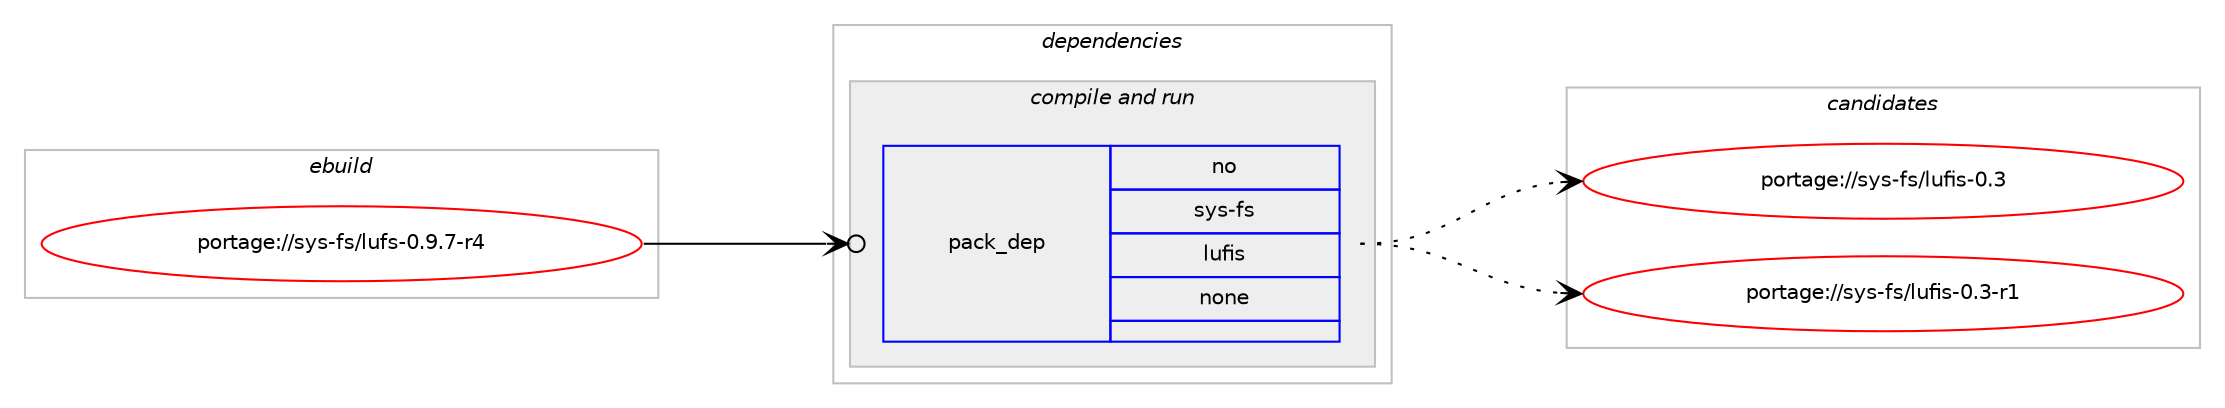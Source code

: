 digraph prolog {

# *************
# Graph options
# *************

newrank=true;
concentrate=true;
compound=true;
graph [rankdir=LR,fontname=Helvetica,fontsize=10,ranksep=1.5];#, ranksep=2.5, nodesep=0.2];
edge  [arrowhead=vee];
node  [fontname=Helvetica,fontsize=10];

# **********
# The ebuild
# **********

subgraph cluster_leftcol {
color=gray;
rank=same;
label=<<i>ebuild</i>>;
id [label="portage://sys-fs/lufs-0.9.7-r4", color=red, width=4, href="../sys-fs/lufs-0.9.7-r4.svg"];
}

# ****************
# The dependencies
# ****************

subgraph cluster_midcol {
color=gray;
label=<<i>dependencies</i>>;
subgraph cluster_compile {
fillcolor="#eeeeee";
style=filled;
label=<<i>compile</i>>;
}
subgraph cluster_compileandrun {
fillcolor="#eeeeee";
style=filled;
label=<<i>compile and run</i>>;
subgraph pack315582 {
dependency425740 [label=<<TABLE BORDER="0" CELLBORDER="1" CELLSPACING="0" CELLPADDING="4" WIDTH="220"><TR><TD ROWSPAN="6" CELLPADDING="30">pack_dep</TD></TR><TR><TD WIDTH="110">no</TD></TR><TR><TD>sys-fs</TD></TR><TR><TD>lufis</TD></TR><TR><TD>none</TD></TR><TR><TD></TD></TR></TABLE>>, shape=none, color=blue];
}
id:e -> dependency425740:w [weight=20,style="solid",arrowhead="odotvee"];
}
subgraph cluster_run {
fillcolor="#eeeeee";
style=filled;
label=<<i>run</i>>;
}
}

# **************
# The candidates
# **************

subgraph cluster_choices {
rank=same;
color=gray;
label=<<i>candidates</i>>;

subgraph choice315582 {
color=black;
nodesep=1;
choiceportage115121115451021154710811710210511545484651 [label="portage://sys-fs/lufis-0.3", color=red, width=4,href="../sys-fs/lufis-0.3.svg"];
choiceportage1151211154510211547108117102105115454846514511449 [label="portage://sys-fs/lufis-0.3-r1", color=red, width=4,href="../sys-fs/lufis-0.3-r1.svg"];
dependency425740:e -> choiceportage115121115451021154710811710210511545484651:w [style=dotted,weight="100"];
dependency425740:e -> choiceportage1151211154510211547108117102105115454846514511449:w [style=dotted,weight="100"];
}
}

}
